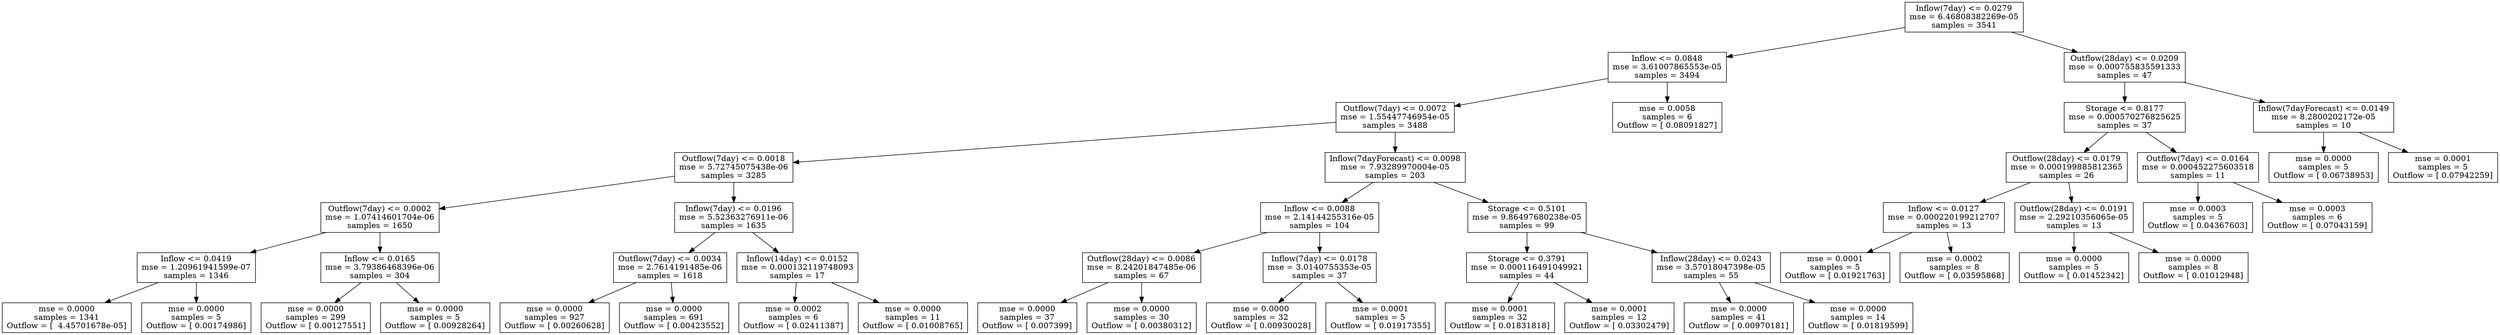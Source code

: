 digraph Tree {
0 [label="Inflow(7day) <= 0.0279\nmse = 6.46808382269e-05\nsamples = 3541", shape="box"] ;
1 [label="Inflow <= 0.0848\nmse = 3.61007865553e-05\nsamples = 3494", shape="box"] ;
0 -> 1 ;
2 [label="Outflow(7day) <= 0.0072\nmse = 1.55447746954e-05\nsamples = 3488", shape="box"] ;
1 -> 2 ;
3 [label="Outflow(7day) <= 0.0018\nmse = 5.72745075438e-06\nsamples = 3285", shape="box"] ;
2 -> 3 ;
4 [label="Outflow(7day) <= 0.0002\nmse = 1.07414601704e-06\nsamples = 1650", shape="box"] ;
3 -> 4 ;
5 [label="Inflow <= 0.0419\nmse = 1.20961941599e-07\nsamples = 1346", shape="box"] ;
4 -> 5 ;
6 [label="mse = 0.0000\nsamples = 1341\nOutflow = [  4.45701678e-05]", shape="box"] ;
5 -> 6 ;
7 [label="mse = 0.0000\nsamples = 5\nOutflow = [ 0.00174986]", shape="box"] ;
5 -> 7 ;
8 [label="Inflow <= 0.0165\nmse = 3.79386468396e-06\nsamples = 304", shape="box"] ;
4 -> 8 ;
9 [label="mse = 0.0000\nsamples = 299\nOutflow = [ 0.00127551]", shape="box"] ;
8 -> 9 ;
10 [label="mse = 0.0000\nsamples = 5\nOutflow = [ 0.00928264]", shape="box"] ;
8 -> 10 ;
11 [label="Inflow(7day) <= 0.0196\nmse = 5.52363276911e-06\nsamples = 1635", shape="box"] ;
3 -> 11 ;
12 [label="Outflow(7day) <= 0.0034\nmse = 2.7614191485e-06\nsamples = 1618", shape="box"] ;
11 -> 12 ;
13 [label="mse = 0.0000\nsamples = 927\nOutflow = [ 0.00260628]", shape="box"] ;
12 -> 13 ;
14 [label="mse = 0.0000\nsamples = 691\nOutflow = [ 0.00423552]", shape="box"] ;
12 -> 14 ;
15 [label="Inflow(14day) <= 0.0152\nmse = 0.000132119748093\nsamples = 17", shape="box"] ;
11 -> 15 ;
16 [label="mse = 0.0002\nsamples = 6\nOutflow = [ 0.02411387]", shape="box"] ;
15 -> 16 ;
17 [label="mse = 0.0000\nsamples = 11\nOutflow = [ 0.01008765]", shape="box"] ;
15 -> 17 ;
18 [label="Inflow(7dayForecast) <= 0.0098\nmse = 7.93289970004e-05\nsamples = 203", shape="box"] ;
2 -> 18 ;
19 [label="Inflow <= 0.0088\nmse = 2.14144255316e-05\nsamples = 104", shape="box"] ;
18 -> 19 ;
20 [label="Outflow(28day) <= 0.0086\nmse = 8.24201847485e-06\nsamples = 67", shape="box"] ;
19 -> 20 ;
21 [label="mse = 0.0000\nsamples = 37\nOutflow = [ 0.007399]", shape="box"] ;
20 -> 21 ;
22 [label="mse = 0.0000\nsamples = 30\nOutflow = [ 0.00380312]", shape="box"] ;
20 -> 22 ;
23 [label="Inflow(7day) <= 0.0178\nmse = 3.0140755353e-05\nsamples = 37", shape="box"] ;
19 -> 23 ;
24 [label="mse = 0.0000\nsamples = 32\nOutflow = [ 0.00930028]", shape="box"] ;
23 -> 24 ;
25 [label="mse = 0.0001\nsamples = 5\nOutflow = [ 0.01917355]", shape="box"] ;
23 -> 25 ;
26 [label="Storage <= 0.5101\nmse = 9.86497680238e-05\nsamples = 99", shape="box"] ;
18 -> 26 ;
27 [label="Storage <= 0.3791\nmse = 0.000116491049921\nsamples = 44", shape="box"] ;
26 -> 27 ;
28 [label="mse = 0.0001\nsamples = 32\nOutflow = [ 0.01831818]", shape="box"] ;
27 -> 28 ;
29 [label="mse = 0.0001\nsamples = 12\nOutflow = [ 0.03302479]", shape="box"] ;
27 -> 29 ;
30 [label="Inflow(28day) <= 0.0243\nmse = 3.57018047398e-05\nsamples = 55", shape="box"] ;
26 -> 30 ;
31 [label="mse = 0.0000\nsamples = 41\nOutflow = [ 0.00970181]", shape="box"] ;
30 -> 31 ;
32 [label="mse = 0.0000\nsamples = 14\nOutflow = [ 0.01819599]", shape="box"] ;
30 -> 32 ;
33 [label="mse = 0.0058\nsamples = 6\nOutflow = [ 0.08091827]", shape="box"] ;
1 -> 33 ;
34 [label="Outflow(28day) <= 0.0209\nmse = 0.000755835591333\nsamples = 47", shape="box"] ;
0 -> 34 ;
35 [label="Storage <= 0.8177\nmse = 0.000570276825625\nsamples = 37", shape="box"] ;
34 -> 35 ;
36 [label="Outflow(28day) <= 0.0179\nmse = 0.000199885812365\nsamples = 26", shape="box"] ;
35 -> 36 ;
37 [label="Inflow <= 0.0127\nmse = 0.000220199212707\nsamples = 13", shape="box"] ;
36 -> 37 ;
38 [label="mse = 0.0001\nsamples = 5\nOutflow = [ 0.01921763]", shape="box"] ;
37 -> 38 ;
39 [label="mse = 0.0002\nsamples = 8\nOutflow = [ 0.03595868]", shape="box"] ;
37 -> 39 ;
40 [label="Outflow(28day) <= 0.0191\nmse = 2.29210356065e-05\nsamples = 13", shape="box"] ;
36 -> 40 ;
41 [label="mse = 0.0000\nsamples = 5\nOutflow = [ 0.01452342]", shape="box"] ;
40 -> 41 ;
42 [label="mse = 0.0000\nsamples = 8\nOutflow = [ 0.01012948]", shape="box"] ;
40 -> 42 ;
43 [label="Outflow(7day) <= 0.0164\nmse = 0.000452275603518\nsamples = 11", shape="box"] ;
35 -> 43 ;
44 [label="mse = 0.0003\nsamples = 5\nOutflow = [ 0.04367603]", shape="box"] ;
43 -> 44 ;
45 [label="mse = 0.0003\nsamples = 6\nOutflow = [ 0.07043159]", shape="box"] ;
43 -> 45 ;
46 [label="Inflow(7dayForecast) <= 0.0149\nmse = 8.2800202172e-05\nsamples = 10", shape="box"] ;
34 -> 46 ;
47 [label="mse = 0.0000\nsamples = 5\nOutflow = [ 0.06738953]", shape="box"] ;
46 -> 47 ;
48 [label="mse = 0.0001\nsamples = 5\nOutflow = [ 0.07942259]", shape="box"] ;
46 -> 48 ;
}
